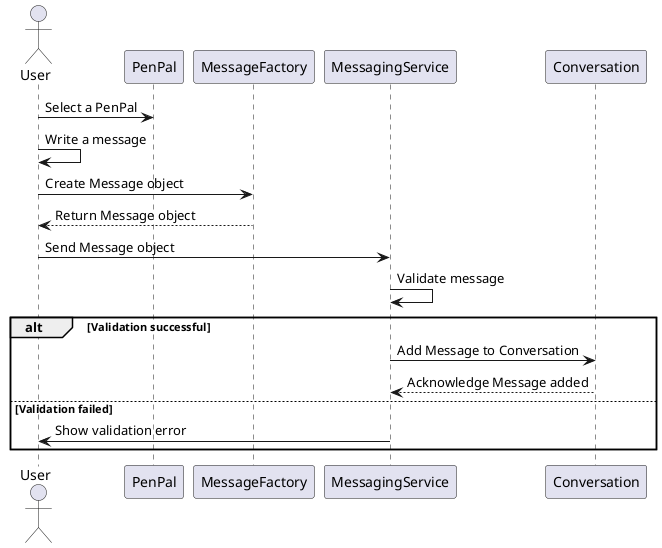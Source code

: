 @startuml
'https://plantuml.com/sequence-diagram

actor User
participant "PenPal" as PenPal
participant "MessageFactory" as MessageFactory
participant "MessagingService" as MessagingService
participant "Conversation" as Conversation

User -> PenPal: Select a PenPal
User -> User: Write a message
User -> MessageFactory: Create Message object
MessageFactory --> User: Return Message object
User -> MessagingService: Send Message object
MessagingService -> MessagingService: Validate message
alt Validation successful
    MessagingService -> Conversation: Add Message to Conversation
    Conversation --> MessagingService: Acknowledge Message added
else Validation failed
    MessagingService -> User: Show validation error
end
@enduml